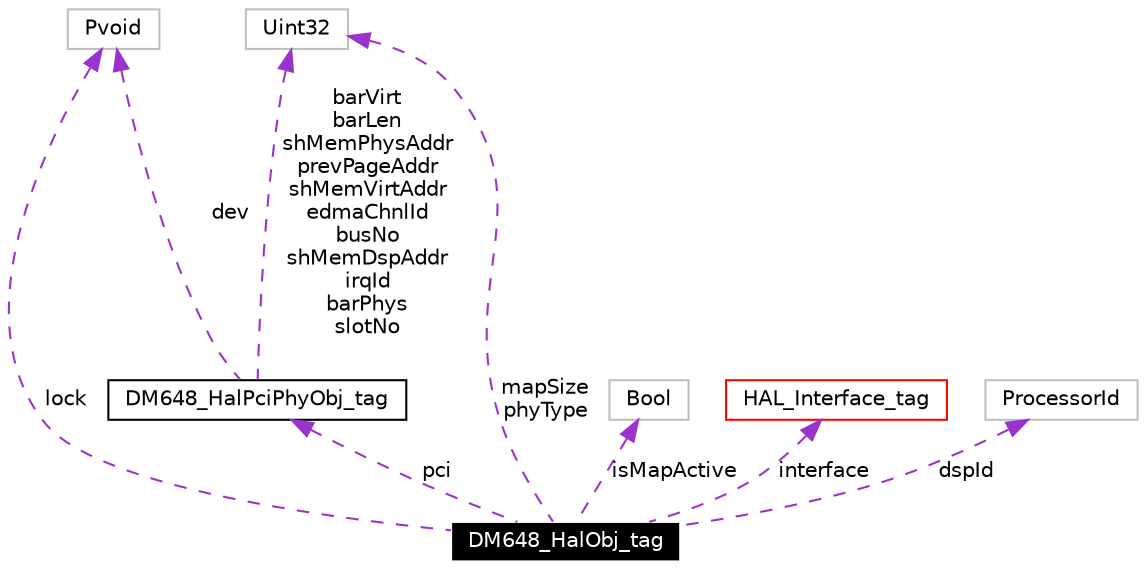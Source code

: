 digraph G
{
  edge [fontname="Helvetica",fontsize=10,labelfontname="Helvetica",labelfontsize=10];
  node [fontname="Helvetica",fontsize=10,shape=record];
  Node1 [label="DM648_HalObj_tag",height=0.2,width=0.4,color="white", fillcolor="black", style="filled" fontcolor="white"];
  Node2 -> Node1 [dir=back,color="darkorchid3",fontsize=10,style="dashed",label="lock",fontname="Helvetica"];
  Node2 [label="Pvoid",height=0.2,width=0.4,color="grey75", fillcolor="white", style="filled"];
  Node3 -> Node1 [dir=back,color="darkorchid3",fontsize=10,style="dashed",label="pci",fontname="Helvetica"];
  Node3 [label="DM648_HalPciPhyObj_tag",height=0.2,width=0.4,color="black", fillcolor="white", style="filled",URL="$structDM648__HalPciPhyObj__tag.html"];
  Node2 -> Node3 [dir=back,color="darkorchid3",fontsize=10,style="dashed",label="dev",fontname="Helvetica"];
  Node4 -> Node3 [dir=back,color="darkorchid3",fontsize=10,style="dashed",label="barVirt\nbarLen\nshMemPhysAddr\nprevPageAddr\nshMemVirtAddr\nedmaChnlId\nbusNo\nshMemDspAddr\nirqId\nbarPhys\nslotNo",fontname="Helvetica"];
  Node4 [label="Uint32",height=0.2,width=0.4,color="grey75", fillcolor="white", style="filled"];
  Node5 -> Node1 [dir=back,color="darkorchid3",fontsize=10,style="dashed",label="isMapActive",fontname="Helvetica"];
  Node5 [label="Bool",height=0.2,width=0.4,color="grey75", fillcolor="white", style="filled"];
  Node4 -> Node1 [dir=back,color="darkorchid3",fontsize=10,style="dashed",label="mapSize\nphyType",fontname="Helvetica"];
  Node6 -> Node1 [dir=back,color="darkorchid3",fontsize=10,style="dashed",label="interface",fontname="Helvetica"];
  Node6 [label="HAL_Interface_tag",height=0.2,width=0.4,color="red", fillcolor="white", style="filled",URL="$structHAL__Interface__tag.html"];
  Node7 -> Node1 [dir=back,color="darkorchid3",fontsize=10,style="dashed",label="dspId",fontname="Helvetica"];
  Node7 [label="ProcessorId",height=0.2,width=0.4,color="grey75", fillcolor="white", style="filled"];
}
